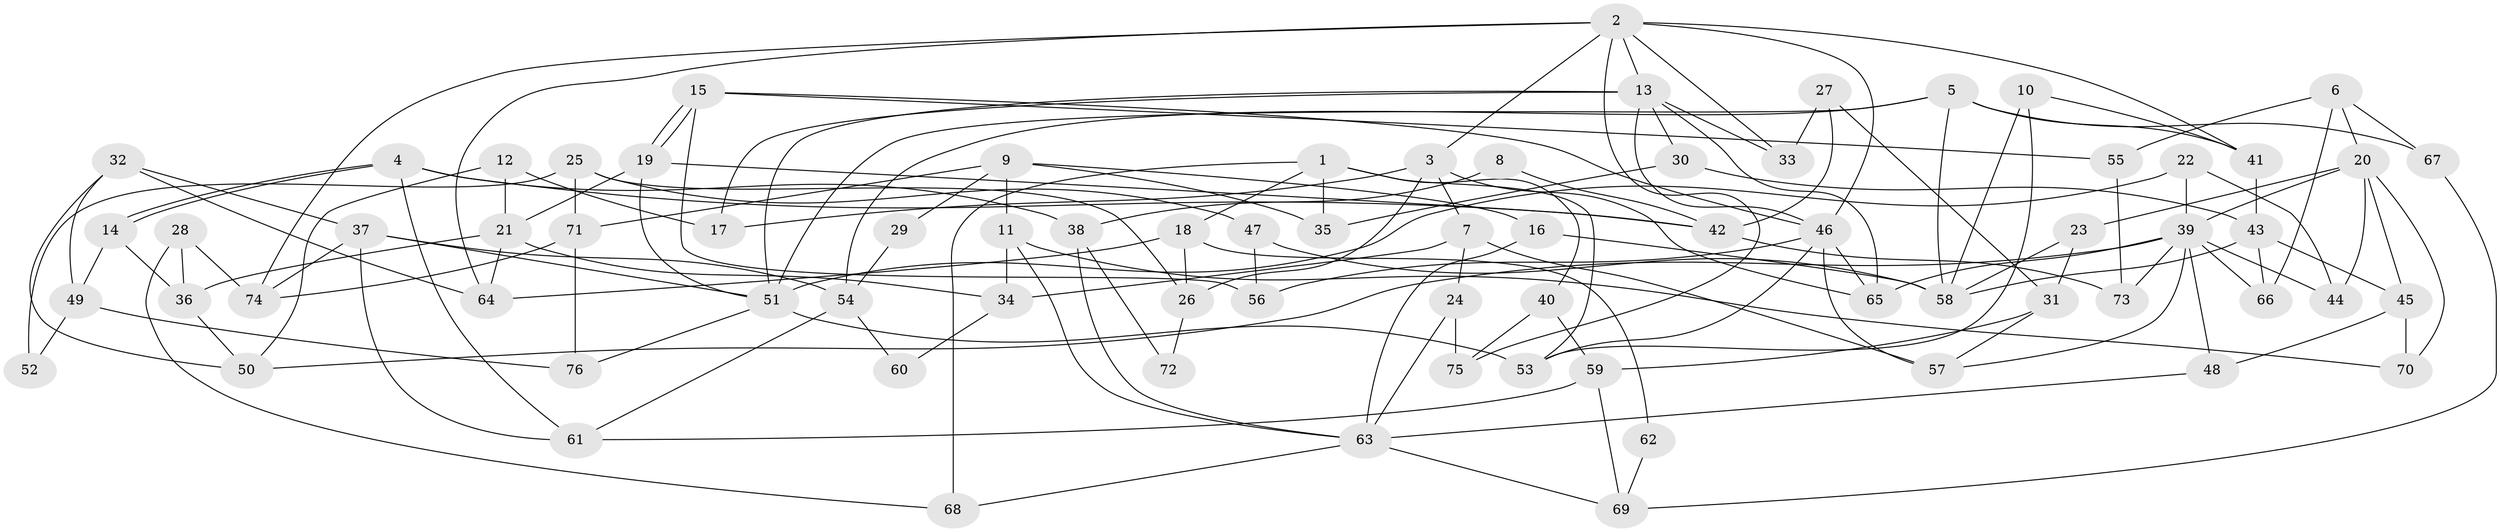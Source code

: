// Generated by graph-tools (version 1.1) at 2025/11/02/27/25 16:11:19]
// undirected, 76 vertices, 152 edges
graph export_dot {
graph [start="1"]
  node [color=gray90,style=filled];
  1;
  2;
  3;
  4;
  5;
  6;
  7;
  8;
  9;
  10;
  11;
  12;
  13;
  14;
  15;
  16;
  17;
  18;
  19;
  20;
  21;
  22;
  23;
  24;
  25;
  26;
  27;
  28;
  29;
  30;
  31;
  32;
  33;
  34;
  35;
  36;
  37;
  38;
  39;
  40;
  41;
  42;
  43;
  44;
  45;
  46;
  47;
  48;
  49;
  50;
  51;
  52;
  53;
  54;
  55;
  56;
  57;
  58;
  59;
  60;
  61;
  62;
  63;
  64;
  65;
  66;
  67;
  68;
  69;
  70;
  71;
  72;
  73;
  74;
  75;
  76;
  1 -- 68;
  1 -- 35;
  1 -- 18;
  1 -- 40;
  1 -- 53;
  2 -- 64;
  2 -- 74;
  2 -- 3;
  2 -- 13;
  2 -- 33;
  2 -- 41;
  2 -- 46;
  2 -- 75;
  3 -- 65;
  3 -- 7;
  3 -- 17;
  3 -- 26;
  4 -- 42;
  4 -- 14;
  4 -- 14;
  4 -- 38;
  4 -- 61;
  5 -- 51;
  5 -- 41;
  5 -- 54;
  5 -- 58;
  5 -- 67;
  6 -- 55;
  6 -- 67;
  6 -- 20;
  6 -- 66;
  7 -- 57;
  7 -- 24;
  7 -- 34;
  8 -- 42;
  8 -- 38;
  9 -- 11;
  9 -- 16;
  9 -- 29;
  9 -- 35;
  9 -- 71;
  10 -- 58;
  10 -- 53;
  10 -- 41;
  11 -- 70;
  11 -- 34;
  11 -- 63;
  12 -- 17;
  12 -- 21;
  12 -- 50;
  13 -- 46;
  13 -- 17;
  13 -- 30;
  13 -- 33;
  13 -- 51;
  13 -- 65;
  14 -- 36;
  14 -- 49;
  15 -- 19;
  15 -- 19;
  15 -- 46;
  15 -- 55;
  15 -- 56;
  16 -- 63;
  16 -- 58;
  18 -- 26;
  18 -- 62;
  18 -- 64;
  19 -- 51;
  19 -- 21;
  19 -- 42;
  20 -- 39;
  20 -- 23;
  20 -- 44;
  20 -- 45;
  20 -- 70;
  21 -- 64;
  21 -- 34;
  21 -- 36;
  22 -- 39;
  22 -- 44;
  22 -- 51;
  23 -- 31;
  23 -- 58;
  24 -- 63;
  24 -- 75;
  25 -- 47;
  25 -- 71;
  25 -- 26;
  25 -- 52;
  26 -- 72;
  27 -- 33;
  27 -- 31;
  27 -- 42;
  28 -- 36;
  28 -- 74;
  28 -- 68;
  29 -- 54;
  30 -- 43;
  30 -- 35;
  31 -- 57;
  31 -- 59;
  32 -- 37;
  32 -- 50;
  32 -- 49;
  32 -- 64;
  34 -- 60;
  36 -- 50;
  37 -- 51;
  37 -- 54;
  37 -- 61;
  37 -- 74;
  38 -- 63;
  38 -- 72;
  39 -- 66;
  39 -- 65;
  39 -- 44;
  39 -- 48;
  39 -- 50;
  39 -- 57;
  39 -- 73;
  40 -- 75;
  40 -- 59;
  41 -- 43;
  42 -- 73;
  43 -- 58;
  43 -- 45;
  43 -- 66;
  45 -- 48;
  45 -- 70;
  46 -- 53;
  46 -- 56;
  46 -- 57;
  46 -- 65;
  47 -- 56;
  47 -- 58;
  48 -- 63;
  49 -- 52;
  49 -- 76;
  51 -- 53;
  51 -- 76;
  54 -- 61;
  54 -- 60;
  55 -- 73;
  59 -- 61;
  59 -- 69;
  62 -- 69;
  63 -- 68;
  63 -- 69;
  67 -- 69;
  71 -- 76;
  71 -- 74;
}
